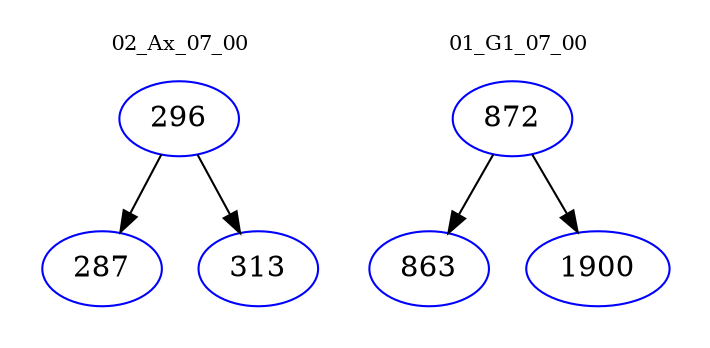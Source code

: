 digraph{
subgraph cluster_0 {
color = white
label = "02_Ax_07_00";
fontsize=10;
T0_296 [label="296", color="blue"]
T0_296 -> T0_287 [color="black"]
T0_287 [label="287", color="blue"]
T0_296 -> T0_313 [color="black"]
T0_313 [label="313", color="blue"]
}
subgraph cluster_1 {
color = white
label = "01_G1_07_00";
fontsize=10;
T1_872 [label="872", color="blue"]
T1_872 -> T1_863 [color="black"]
T1_863 [label="863", color="blue"]
T1_872 -> T1_1900 [color="black"]
T1_1900 [label="1900", color="blue"]
}
}
